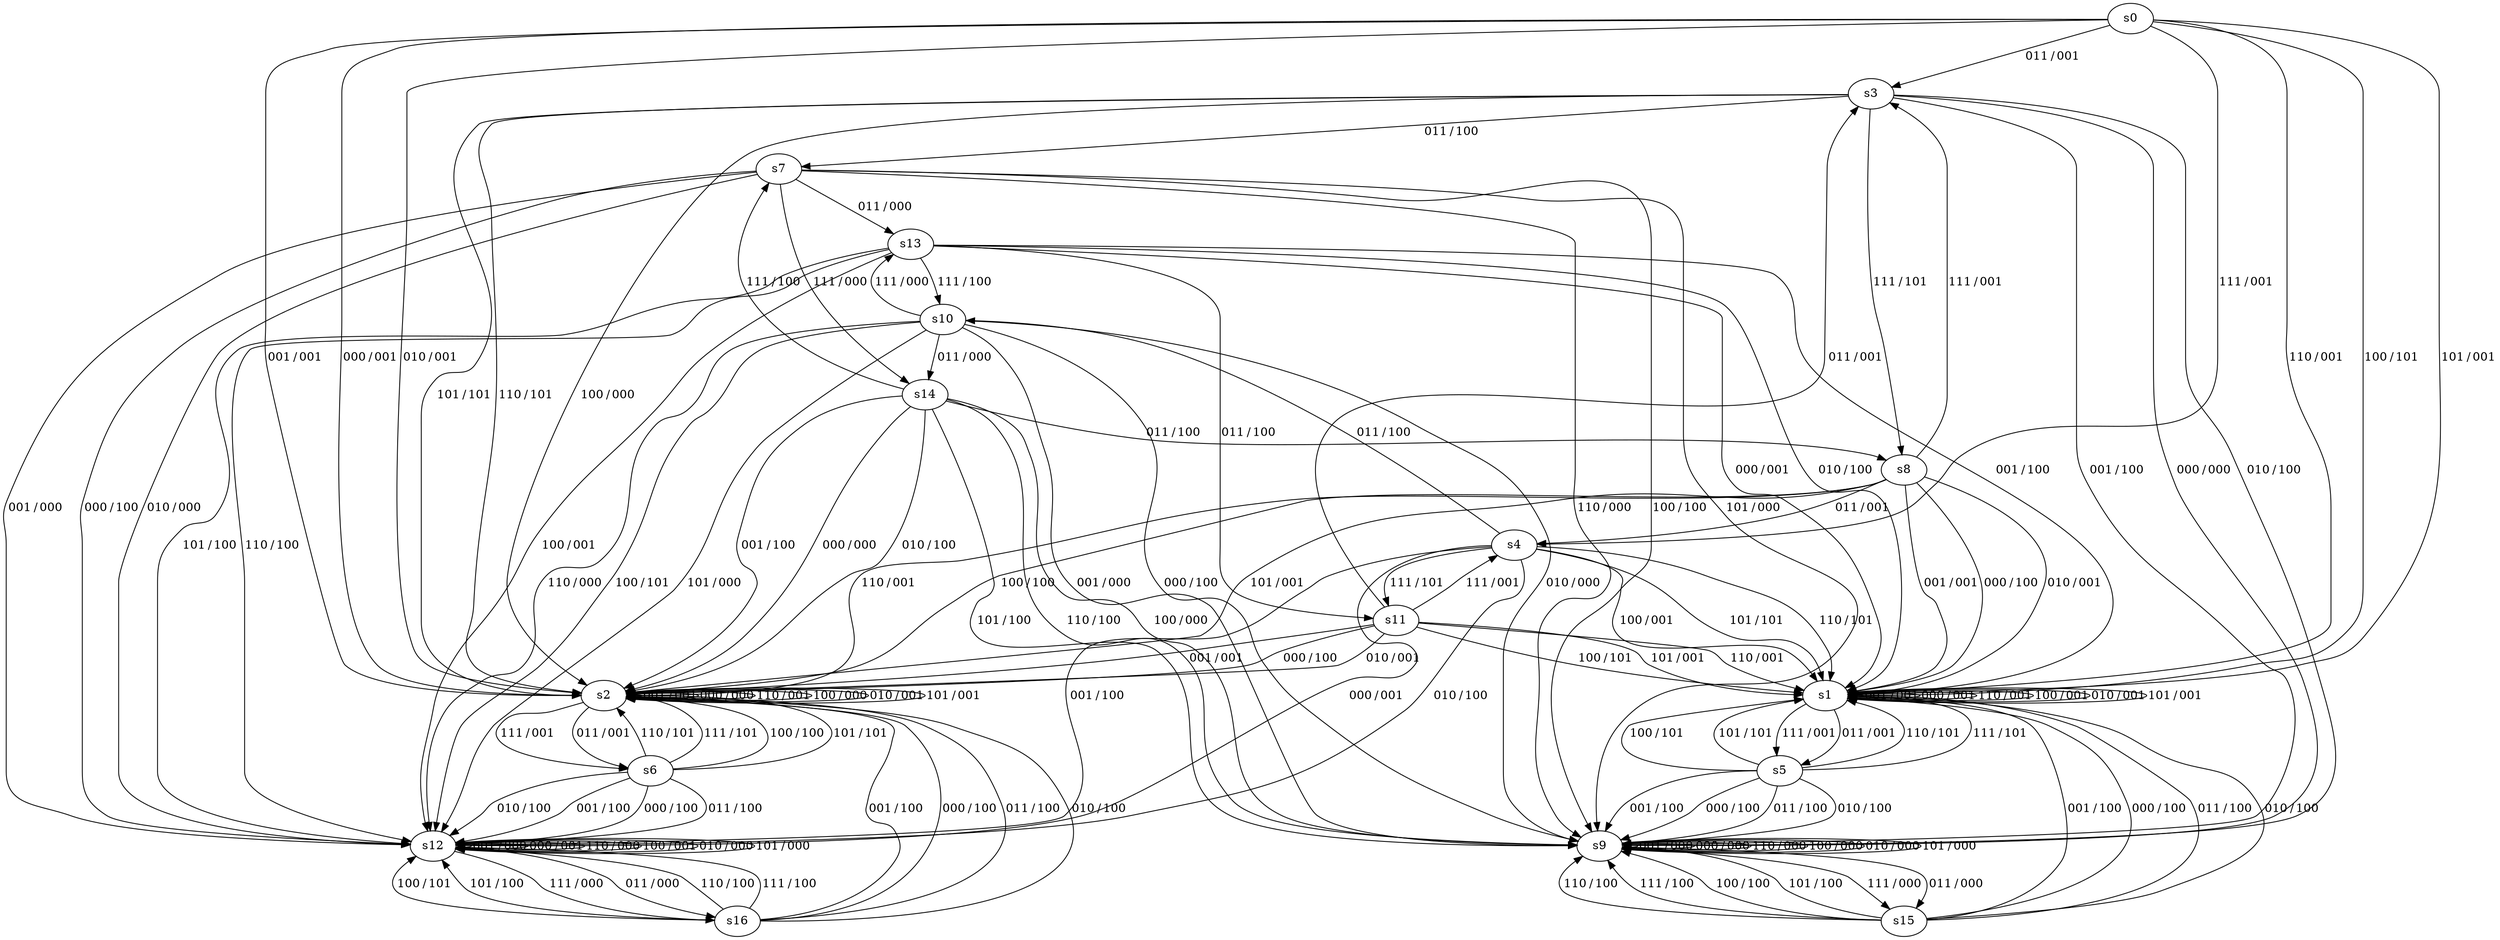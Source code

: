  /* 
    Lucie Matusova, xmatus21@stud.fit.vutbr.cz
    3.2.2014
 
    Result of active automata learning of
    the slave interface of Position Evaluation Unit
    (available in SVN: Projects/Robot/Robot Controller/robot_controller_ent/wishbone_bus/wb_peu_slave.vhd)
 
 TUV/XYZ (inputs/outputs):
   T = WE_I
   U = CYC_I 
   V = STB_I
   
   X = ACK_O
   Y = NOT_CYC_WRITE
   Z = NOT_CYC_READ

 */

digraph G {
label=""
s0
s1
s2
s3
s4
s5
s6
s7
s8
s9
s10
s11
s12
s13
s14
s15
s16
s0 [label="s0"];
s0 -> s2[label=<<table border="0" cellpadding="1" cellspacing="0"><tr><td>001</td><td>/</td><td>001</td></tr></table>>]
s0 -> s2[label=<<table border="0" cellpadding="1" cellspacing="0"><tr><td>000</td><td>/</td><td>001</td></tr></table>>]
s0 -> s1[label=<<table border="0" cellpadding="1" cellspacing="0"><tr><td>110</td><td>/</td><td>001</td></tr></table>>]
s0 -> s4[label=<<table border="0" cellpadding="1" cellspacing="0"><tr><td>111</td><td>/</td><td>001</td></tr></table>>]
s0 -> s3[label=<<table border="0" cellpadding="1" cellspacing="0"><tr><td>011</td><td>/</td><td>001</td></tr></table>>]
s0 -> s1[label=<<table border="0" cellpadding="1" cellspacing="0"><tr><td>100</td><td>/</td><td>101</td></tr></table>>]
s0 -> s2[label=<<table border="0" cellpadding="1" cellspacing="0"><tr><td>010</td><td>/</td><td>001</td></tr></table>>]
s0 -> s1[label=<<table border="0" cellpadding="1" cellspacing="0"><tr><td>101</td><td>/</td><td>001</td></tr></table>>]
s1 [label="s1"];
s1 -> s1[label=<<table border="0" cellpadding="1" cellspacing="0"><tr><td>001</td><td>/</td><td>001</td></tr></table>>]
s1 -> s1[label=<<table border="0" cellpadding="1" cellspacing="0"><tr><td>000</td><td>/</td><td>001</td></tr></table>>]
s1 -> s1[label=<<table border="0" cellpadding="1" cellspacing="0"><tr><td>110</td><td>/</td><td>001</td></tr></table>>]
s1 -> s5[label=<<table border="0" cellpadding="1" cellspacing="0"><tr><td>111</td><td>/</td><td>001</td></tr></table>>]
s1 -> s5[label=<<table border="0" cellpadding="1" cellspacing="0"><tr><td>011</td><td>/</td><td>001</td></tr></table>>]
s1 -> s1[label=<<table border="0" cellpadding="1" cellspacing="0"><tr><td>100</td><td>/</td><td>001</td></tr></table>>]
s1 -> s1[label=<<table border="0" cellpadding="1" cellspacing="0"><tr><td>010</td><td>/</td><td>001</td></tr></table>>]
s1 -> s1[label=<<table border="0" cellpadding="1" cellspacing="0"><tr><td>101</td><td>/</td><td>001</td></tr></table>>]
s2 [label="s2"];
s2 -> s2[label=<<table border="0" cellpadding="1" cellspacing="0"><tr><td>001</td><td>/</td><td>001</td></tr></table>>]
s2 -> s2[label=<<table border="0" cellpadding="1" cellspacing="0"><tr><td>000</td><td>/</td><td>000</td></tr></table>>]
s2 -> s2[label=<<table border="0" cellpadding="1" cellspacing="0"><tr><td>110</td><td>/</td><td>001</td></tr></table>>]
s2 -> s6[label=<<table border="0" cellpadding="1" cellspacing="0"><tr><td>111</td><td>/</td><td>001</td></tr></table>>]
s2 -> s6[label=<<table border="0" cellpadding="1" cellspacing="0"><tr><td>011</td><td>/</td><td>001</td></tr></table>>]
s2 -> s2[label=<<table border="0" cellpadding="1" cellspacing="0"><tr><td>100</td><td>/</td><td>000</td></tr></table>>]
s2 -> s2[label=<<table border="0" cellpadding="1" cellspacing="0"><tr><td>010</td><td>/</td><td>001</td></tr></table>>]
s2 -> s2[label=<<table border="0" cellpadding="1" cellspacing="0"><tr><td>101</td><td>/</td><td>001</td></tr></table>>]
s3 [label="s3"];
s3 -> s9[label=<<table border="0" cellpadding="1" cellspacing="0"><tr><td>001</td><td>/</td><td>100</td></tr></table>>]
s3 -> s9[label=<<table border="0" cellpadding="1" cellspacing="0"><tr><td>000</td><td>/</td><td>000</td></tr></table>>]
s3 -> s2[label=<<table border="0" cellpadding="1" cellspacing="0"><tr><td>110</td><td>/</td><td>101</td></tr></table>>]
s3 -> s8[label=<<table border="0" cellpadding="1" cellspacing="0"><tr><td>111</td><td>/</td><td>101</td></tr></table>>]
s3 -> s7[label=<<table border="0" cellpadding="1" cellspacing="0"><tr><td>011</td><td>/</td><td>100</td></tr></table>>]
s3 -> s2[label=<<table border="0" cellpadding="1" cellspacing="0"><tr><td>100</td><td>/</td><td>000</td></tr></table>>]
s3 -> s9[label=<<table border="0" cellpadding="1" cellspacing="0"><tr><td>010</td><td>/</td><td>100</td></tr></table>>]
s3 -> s2[label=<<table border="0" cellpadding="1" cellspacing="0"><tr><td>101</td><td>/</td><td>101</td></tr></table>>]
s4 [label="s4"];
s4 -> s12[label=<<table border="0" cellpadding="1" cellspacing="0"><tr><td>001</td><td>/</td><td>100</td></tr></table>>]
s4 -> s12[label=<<table border="0" cellpadding="1" cellspacing="0"><tr><td>000</td><td>/</td><td>001</td></tr></table>>]
s4 -> s1[label=<<table border="0" cellpadding="1" cellspacing="0"><tr><td>110</td><td>/</td><td>101</td></tr></table>>]
s4 -> s11[label=<<table border="0" cellpadding="1" cellspacing="0"><tr><td>111</td><td>/</td><td>101</td></tr></table>>]
s4 -> s10[label=<<table border="0" cellpadding="1" cellspacing="0"><tr><td>011</td><td>/</td><td>100</td></tr></table>>]
s4 -> s1[label=<<table border="0" cellpadding="1" cellspacing="0"><tr><td>100</td><td>/</td><td>001</td></tr></table>>]
s4 -> s12[label=<<table border="0" cellpadding="1" cellspacing="0"><tr><td>010</td><td>/</td><td>100</td></tr></table>>]
s4 -> s1[label=<<table border="0" cellpadding="1" cellspacing="0"><tr><td>101</td><td>/</td><td>101</td></tr></table>>]
s5 [label="s5"];
s5 -> s9[label=<<table border="0" cellpadding="1" cellspacing="0"><tr><td>001</td><td>/</td><td>100</td></tr></table>>]
s5 -> s9[label=<<table border="0" cellpadding="1" cellspacing="0"><tr><td>000</td><td>/</td><td>100</td></tr></table>>]
s5 -> s1[label=<<table border="0" cellpadding="1" cellspacing="0"><tr><td>110</td><td>/</td><td>101</td></tr></table>>]
s5 -> s1[label=<<table border="0" cellpadding="1" cellspacing="0"><tr><td>111</td><td>/</td><td>101</td></tr></table>>]
s5 -> s9[label=<<table border="0" cellpadding="1" cellspacing="0"><tr><td>011</td><td>/</td><td>100</td></tr></table>>]
s5 -> s1[label=<<table border="0" cellpadding="1" cellspacing="0"><tr><td>100</td><td>/</td><td>101</td></tr></table>>]
s5 -> s9[label=<<table border="0" cellpadding="1" cellspacing="0"><tr><td>010</td><td>/</td><td>100</td></tr></table>>]
s5 -> s1[label=<<table border="0" cellpadding="1" cellspacing="0"><tr><td>101</td><td>/</td><td>101</td></tr></table>>]
s6 [label="s6"];
s6 -> s12[label=<<table border="0" cellpadding="1" cellspacing="0"><tr><td>001</td><td>/</td><td>100</td></tr></table>>]
s6 -> s12[label=<<table border="0" cellpadding="1" cellspacing="0"><tr><td>000</td><td>/</td><td>100</td></tr></table>>]
s6 -> s2[label=<<table border="0" cellpadding="1" cellspacing="0"><tr><td>110</td><td>/</td><td>101</td></tr></table>>]
s6 -> s2[label=<<table border="0" cellpadding="1" cellspacing="0"><tr><td>111</td><td>/</td><td>101</td></tr></table>>]
s6 -> s12[label=<<table border="0" cellpadding="1" cellspacing="0"><tr><td>011</td><td>/</td><td>100</td></tr></table>>]
s6 -> s2[label=<<table border="0" cellpadding="1" cellspacing="0"><tr><td>100</td><td>/</td><td>100</td></tr></table>>]
s6 -> s12[label=<<table border="0" cellpadding="1" cellspacing="0"><tr><td>010</td><td>/</td><td>100</td></tr></table>>]
s6 -> s2[label=<<table border="0" cellpadding="1" cellspacing="0"><tr><td>101</td><td>/</td><td>101</td></tr></table>>]
s7 [label="s7"];
s7 -> s12[label=<<table border="0" cellpadding="1" cellspacing="0"><tr><td>001</td><td>/</td><td>000</td></tr></table>>]
s7 -> s12[label=<<table border="0" cellpadding="1" cellspacing="0"><tr><td>000</td><td>/</td><td>100</td></tr></table>>]
s7 -> s9[label=<<table border="0" cellpadding="1" cellspacing="0"><tr><td>110</td><td>/</td><td>000</td></tr></table>>]
s7 -> s14[label=<<table border="0" cellpadding="1" cellspacing="0"><tr><td>111</td><td>/</td><td>000</td></tr></table>>]
s7 -> s13[label=<<table border="0" cellpadding="1" cellspacing="0"><tr><td>011</td><td>/</td><td>000</td></tr></table>>]
s7 -> s9[label=<<table border="0" cellpadding="1" cellspacing="0"><tr><td>100</td><td>/</td><td>100</td></tr></table>>]
s7 -> s12[label=<<table border="0" cellpadding="1" cellspacing="0"><tr><td>010</td><td>/</td><td>000</td></tr></table>>]
s7 -> s9[label=<<table border="0" cellpadding="1" cellspacing="0"><tr><td>101</td><td>/</td><td>000</td></tr></table>>]
s8 [label="s8"];
s8 -> s1[label=<<table border="0" cellpadding="1" cellspacing="0"><tr><td>001</td><td>/</td><td>001</td></tr></table>>]
s8 -> s1[label=<<table border="0" cellpadding="1" cellspacing="0"><tr><td>000</td><td>/</td><td>100</td></tr></table>>]
s8 -> s2[label=<<table border="0" cellpadding="1" cellspacing="0"><tr><td>110</td><td>/</td><td>001</td></tr></table>>]
s8 -> s3[label=<<table border="0" cellpadding="1" cellspacing="0"><tr><td>111</td><td>/</td><td>001</td></tr></table>>]
s8 -> s4[label=<<table border="0" cellpadding="1" cellspacing="0"><tr><td>011</td><td>/</td><td>001</td></tr></table>>]
s8 -> s2[label=<<table border="0" cellpadding="1" cellspacing="0"><tr><td>100</td><td>/</td><td>100</td></tr></table>>]
s8 -> s1[label=<<table border="0" cellpadding="1" cellspacing="0"><tr><td>010</td><td>/</td><td>001</td></tr></table>>]
s8 -> s2[label=<<table border="0" cellpadding="1" cellspacing="0"><tr><td>101</td><td>/</td><td>001</td></tr></table>>]
s9 [label="s9"];
s9 -> s9[label=<<table border="0" cellpadding="1" cellspacing="0"><tr><td>001</td><td>/</td><td>000</td></tr></table>>]
s9 -> s9[label=<<table border="0" cellpadding="1" cellspacing="0"><tr><td>000</td><td>/</td><td>000</td></tr></table>>]
s9 -> s9[label=<<table border="0" cellpadding="1" cellspacing="0"><tr><td>110</td><td>/</td><td>000</td></tr></table>>]
s9 -> s15[label=<<table border="0" cellpadding="1" cellspacing="0"><tr><td>111</td><td>/</td><td>000</td></tr></table>>]
s9 -> s15[label=<<table border="0" cellpadding="1" cellspacing="0"><tr><td>011</td><td>/</td><td>000</td></tr></table>>]
s9 -> s9[label=<<table border="0" cellpadding="1" cellspacing="0"><tr><td>100</td><td>/</td><td>000</td></tr></table>>]
s9 -> s9[label=<<table border="0" cellpadding="1" cellspacing="0"><tr><td>010</td><td>/</td><td>000</td></tr></table>>]
s9 -> s9[label=<<table border="0" cellpadding="1" cellspacing="0"><tr><td>101</td><td>/</td><td>000</td></tr></table>>]
s10 [label="s10"];
s10 -> s9[label=<<table border="0" cellpadding="1" cellspacing="0"><tr><td>001</td><td>/</td><td>000</td></tr></table>>]
s10 -> s9[label=<<table border="0" cellpadding="1" cellspacing="0"><tr><td>000</td><td>/</td><td>100</td></tr></table>>]
s10 -> s12[label=<<table border="0" cellpadding="1" cellspacing="0"><tr><td>110</td><td>/</td><td>000</td></tr></table>>]
s10 -> s13[label=<<table border="0" cellpadding="1" cellspacing="0"><tr><td>111</td><td>/</td><td>000</td></tr></table>>]
s10 -> s14[label=<<table border="0" cellpadding="1" cellspacing="0"><tr><td>011</td><td>/</td><td>000</td></tr></table>>]
s10 -> s12[label=<<table border="0" cellpadding="1" cellspacing="0"><tr><td>100</td><td>/</td><td>101</td></tr></table>>]
s10 -> s9[label=<<table border="0" cellpadding="1" cellspacing="0"><tr><td>010</td><td>/</td><td>000</td></tr></table>>]
s10 -> s12[label=<<table border="0" cellpadding="1" cellspacing="0"><tr><td>101</td><td>/</td><td>000</td></tr></table>>]
s11 [label="s11"];
s11 -> s2[label=<<table border="0" cellpadding="1" cellspacing="0"><tr><td>001</td><td>/</td><td>001</td></tr></table>>]
s11 -> s2[label=<<table border="0" cellpadding="1" cellspacing="0"><tr><td>000</td><td>/</td><td>100</td></tr></table>>]
s11 -> s1[label=<<table border="0" cellpadding="1" cellspacing="0"><tr><td>110</td><td>/</td><td>001</td></tr></table>>]
s11 -> s4[label=<<table border="0" cellpadding="1" cellspacing="0"><tr><td>111</td><td>/</td><td>001</td></tr></table>>]
s11 -> s3[label=<<table border="0" cellpadding="1" cellspacing="0"><tr><td>011</td><td>/</td><td>001</td></tr></table>>]
s11 -> s1[label=<<table border="0" cellpadding="1" cellspacing="0"><tr><td>100</td><td>/</td><td>101</td></tr></table>>]
s11 -> s2[label=<<table border="0" cellpadding="1" cellspacing="0"><tr><td>010</td><td>/</td><td>001</td></tr></table>>]
s11 -> s1[label=<<table border="0" cellpadding="1" cellspacing="0"><tr><td>101</td><td>/</td><td>001</td></tr></table>>]
s12 [label="s12"];
s12 -> s12[label=<<table border="0" cellpadding="1" cellspacing="0"><tr><td>001</td><td>/</td><td>000</td></tr></table>>]
s12 -> s12[label=<<table border="0" cellpadding="1" cellspacing="0"><tr><td>000</td><td>/</td><td>001</td></tr></table>>]
s12 -> s12[label=<<table border="0" cellpadding="1" cellspacing="0"><tr><td>110</td><td>/</td><td>000</td></tr></table>>]
s12 -> s16[label=<<table border="0" cellpadding="1" cellspacing="0"><tr><td>111</td><td>/</td><td>000</td></tr></table>>]
s12 -> s16[label=<<table border="0" cellpadding="1" cellspacing="0"><tr><td>011</td><td>/</td><td>000</td></tr></table>>]
s12 -> s12[label=<<table border="0" cellpadding="1" cellspacing="0"><tr><td>100</td><td>/</td><td>001</td></tr></table>>]
s12 -> s12[label=<<table border="0" cellpadding="1" cellspacing="0"><tr><td>010</td><td>/</td><td>000</td></tr></table>>]
s12 -> s12[label=<<table border="0" cellpadding="1" cellspacing="0"><tr><td>101</td><td>/</td><td>000</td></tr></table>>]
s13 [label="s13"];
s13 -> s1[label=<<table border="0" cellpadding="1" cellspacing="0"><tr><td>001</td><td>/</td><td>100</td></tr></table>>]
s13 -> s1[label=<<table border="0" cellpadding="1" cellspacing="0"><tr><td>000</td><td>/</td><td>001</td></tr></table>>]
s13 -> s12[label=<<table border="0" cellpadding="1" cellspacing="0"><tr><td>110</td><td>/</td><td>100</td></tr></table>>]
s13 -> s10[label=<<table border="0" cellpadding="1" cellspacing="0"><tr><td>111</td><td>/</td><td>100</td></tr></table>>]
s13 -> s11[label=<<table border="0" cellpadding="1" cellspacing="0"><tr><td>011</td><td>/</td><td>100</td></tr></table>>]
s13 -> s12[label=<<table border="0" cellpadding="1" cellspacing="0"><tr><td>100</td><td>/</td><td>001</td></tr></table>>]
s13 -> s1[label=<<table border="0" cellpadding="1" cellspacing="0"><tr><td>010</td><td>/</td><td>100</td></tr></table>>]
s13 -> s12[label=<<table border="0" cellpadding="1" cellspacing="0"><tr><td>101</td><td>/</td><td>100</td></tr></table>>]
s14 [label="s14"];
s14 -> s2[label=<<table border="0" cellpadding="1" cellspacing="0"><tr><td>001</td><td>/</td><td>100</td></tr></table>>]
s14 -> s2[label=<<table border="0" cellpadding="1" cellspacing="0"><tr><td>000</td><td>/</td><td>000</td></tr></table>>]
s14 -> s9[label=<<table border="0" cellpadding="1" cellspacing="0"><tr><td>110</td><td>/</td><td>100</td></tr></table>>]
s14 -> s7[label=<<table border="0" cellpadding="1" cellspacing="0"><tr><td>111</td><td>/</td><td>100</td></tr></table>>]
s14 -> s8[label=<<table border="0" cellpadding="1" cellspacing="0"><tr><td>011</td><td>/</td><td>100</td></tr></table>>]
s14 -> s9[label=<<table border="0" cellpadding="1" cellspacing="0"><tr><td>100</td><td>/</td><td>000</td></tr></table>>]
s14 -> s2[label=<<table border="0" cellpadding="1" cellspacing="0"><tr><td>010</td><td>/</td><td>100</td></tr></table>>]
s14 -> s9[label=<<table border="0" cellpadding="1" cellspacing="0"><tr><td>101</td><td>/</td><td>100</td></tr></table>>]
s15 [label="s15"];
s15 -> s1[label=<<table border="0" cellpadding="1" cellspacing="0"><tr><td>001</td><td>/</td><td>100</td></tr></table>>]
s15 -> s1[label=<<table border="0" cellpadding="1" cellspacing="0"><tr><td>000</td><td>/</td><td>100</td></tr></table>>]
s15 -> s9[label=<<table border="0" cellpadding="1" cellspacing="0"><tr><td>110</td><td>/</td><td>100</td></tr></table>>]
s15 -> s9[label=<<table border="0" cellpadding="1" cellspacing="0"><tr><td>111</td><td>/</td><td>100</td></tr></table>>]
s15 -> s1[label=<<table border="0" cellpadding="1" cellspacing="0"><tr><td>011</td><td>/</td><td>100</td></tr></table>>]
s15 -> s9[label=<<table border="0" cellpadding="1" cellspacing="0"><tr><td>100</td><td>/</td><td>100</td></tr></table>>]
s15 -> s1[label=<<table border="0" cellpadding="1" cellspacing="0"><tr><td>010</td><td>/</td><td>100</td></tr></table>>]
s15 -> s9[label=<<table border="0" cellpadding="1" cellspacing="0"><tr><td>101</td><td>/</td><td>100</td></tr></table>>]
s16 [label="s16"];
s16 -> s2[label=<<table border="0" cellpadding="1" cellspacing="0"><tr><td>001</td><td>/</td><td>100</td></tr></table>>]
s16 -> s2[label=<<table border="0" cellpadding="1" cellspacing="0"><tr><td>000</td><td>/</td><td>100</td></tr></table>>]
s16 -> s12[label=<<table border="0" cellpadding="1" cellspacing="0"><tr><td>110</td><td>/</td><td>100</td></tr></table>>]
s16 -> s12[label=<<table border="0" cellpadding="1" cellspacing="0"><tr><td>111</td><td>/</td><td>100</td></tr></table>>]
s16 -> s2[label=<<table border="0" cellpadding="1" cellspacing="0"><tr><td>011</td><td>/</td><td>100</td></tr></table>>]
s16 -> s12[label=<<table border="0" cellpadding="1" cellspacing="0"><tr><td>100</td><td>/</td><td>101</td></tr></table>>]
s16 -> s2[label=<<table border="0" cellpadding="1" cellspacing="0"><tr><td>010</td><td>/</td><td>100</td></tr></table>>]
s16 -> s12[label=<<table border="0" cellpadding="1" cellspacing="0"><tr><td>101</td><td>/</td><td>100</td></tr></table>>]
}
